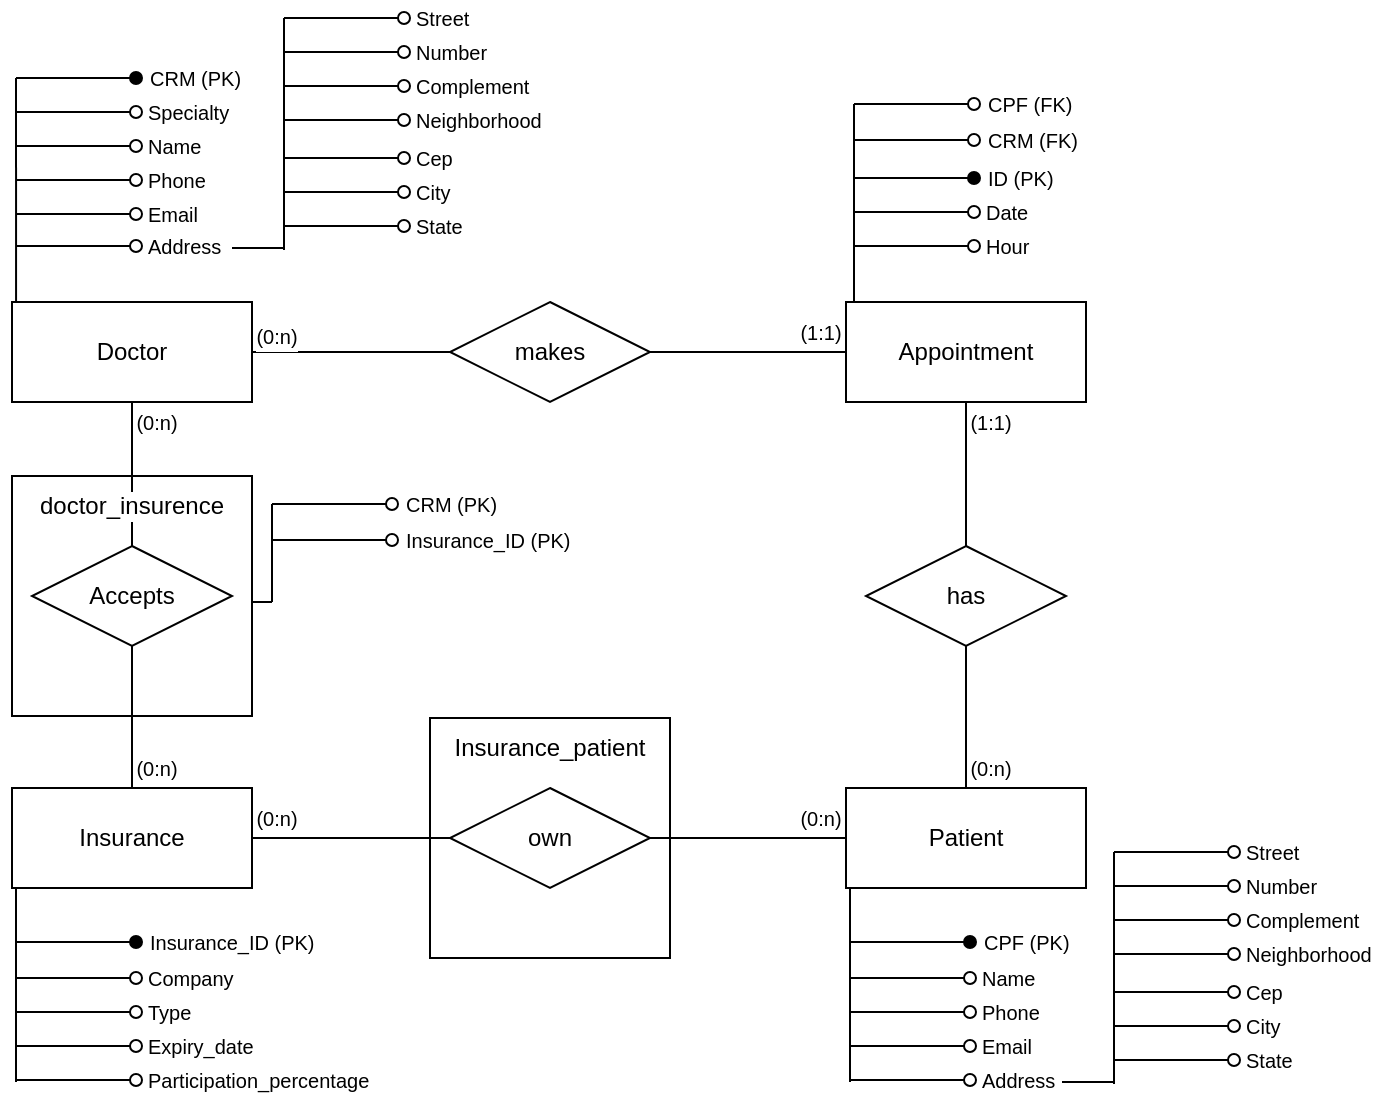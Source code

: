 <mxfile version="24.7.8">
  <diagram name="Página-1" id="bY0rpKTdHIlPoDnQFxaH">
    <mxGraphModel dx="1117" dy="1181" grid="0" gridSize="10" guides="1" tooltips="1" connect="1" arrows="1" fold="1" page="0" pageScale="1" pageWidth="827" pageHeight="1169" math="0" shadow="0">
      <root>
        <mxCell id="0" />
        <mxCell id="1" parent="0" />
        <mxCell id="wcbFm191Xv4B1f_YWwnQ-242" value="" style="rounded=0;whiteSpace=wrap;html=1;align=left;verticalAlign=middle;fontFamily=Helvetica;fontSize=12;fontColor=default;labelBackgroundColor=default;fillColor=none;gradientColor=none;" vertex="1" parent="1">
          <mxGeometry x="-64" y="-493" width="120" height="120" as="geometry" />
        </mxCell>
        <mxCell id="wcbFm191Xv4B1f_YWwnQ-208" style="edgeStyle=orthogonalEdgeStyle;shape=connector;rounded=0;orthogonalLoop=1;jettySize=auto;html=1;entryX=0.5;entryY=0;entryDx=0;entryDy=0;strokeColor=default;align=center;verticalAlign=middle;fontFamily=Helvetica;fontSize=12;fontColor=default;labelBackgroundColor=default;endArrow=none;endFill=0;" edge="1" parent="1" source="wcbFm191Xv4B1f_YWwnQ-1" target="wcbFm191Xv4B1f_YWwnQ-10">
          <mxGeometry relative="1" as="geometry" />
        </mxCell>
        <mxCell id="wcbFm191Xv4B1f_YWwnQ-210" style="edgeStyle=orthogonalEdgeStyle;shape=connector;rounded=0;orthogonalLoop=1;jettySize=auto;html=1;entryX=0;entryY=0.5;entryDx=0;entryDy=0;strokeColor=default;align=center;verticalAlign=middle;fontFamily=Helvetica;fontSize=12;fontColor=default;labelBackgroundColor=default;endArrow=none;endFill=0;" edge="1" parent="1" source="wcbFm191Xv4B1f_YWwnQ-1" target="wcbFm191Xv4B1f_YWwnQ-5">
          <mxGeometry relative="1" as="geometry" />
        </mxCell>
        <mxCell id="wcbFm191Xv4B1f_YWwnQ-1" value="Doctor" style="rounded=0;whiteSpace=wrap;html=1;" vertex="1" parent="1">
          <mxGeometry x="-64" y="-580" width="120" height="50" as="geometry" />
        </mxCell>
        <mxCell id="wcbFm191Xv4B1f_YWwnQ-211" style="edgeStyle=orthogonalEdgeStyle;shape=connector;rounded=0;orthogonalLoop=1;jettySize=auto;html=1;entryX=1;entryY=0.5;entryDx=0;entryDy=0;strokeColor=default;align=center;verticalAlign=middle;fontFamily=Helvetica;fontSize=12;fontColor=default;labelBackgroundColor=default;endArrow=none;endFill=0;" edge="1" parent="1" source="wcbFm191Xv4B1f_YWwnQ-2" target="wcbFm191Xv4B1f_YWwnQ-5">
          <mxGeometry relative="1" as="geometry" />
        </mxCell>
        <mxCell id="wcbFm191Xv4B1f_YWwnQ-2" value="Appointment" style="rounded=0;whiteSpace=wrap;html=1;" vertex="1" parent="1">
          <mxGeometry x="353" y="-580" width="120" height="50" as="geometry" />
        </mxCell>
        <mxCell id="wcbFm191Xv4B1f_YWwnQ-3" value="Patient" style="rounded=0;whiteSpace=wrap;html=1;" vertex="1" parent="1">
          <mxGeometry x="353" y="-337" width="120" height="50" as="geometry" />
        </mxCell>
        <mxCell id="wcbFm191Xv4B1f_YWwnQ-207" style="edgeStyle=orthogonalEdgeStyle;shape=connector;rounded=0;orthogonalLoop=1;jettySize=auto;html=1;entryX=0;entryY=0.5;entryDx=0;entryDy=0;strokeColor=default;align=center;verticalAlign=middle;fontFamily=Helvetica;fontSize=12;fontColor=default;labelBackgroundColor=default;endArrow=none;endFill=0;" edge="1" parent="1" source="wcbFm191Xv4B1f_YWwnQ-4" target="wcbFm191Xv4B1f_YWwnQ-11">
          <mxGeometry relative="1" as="geometry" />
        </mxCell>
        <mxCell id="wcbFm191Xv4B1f_YWwnQ-4" value="Insurance" style="rounded=0;whiteSpace=wrap;html=1;" vertex="1" parent="1">
          <mxGeometry x="-64" y="-337" width="120" height="50" as="geometry" />
        </mxCell>
        <mxCell id="wcbFm191Xv4B1f_YWwnQ-5" value="makes" style="rhombus;whiteSpace=wrap;html=1;rounded=0;strokeColor=default;align=center;verticalAlign=middle;fontFamily=Helvetica;fontSize=12;fontColor=default;fillColor=default;" vertex="1" parent="1">
          <mxGeometry x="155" y="-580" width="100" height="50" as="geometry" />
        </mxCell>
        <mxCell id="wcbFm191Xv4B1f_YWwnQ-201" style="edgeStyle=orthogonalEdgeStyle;rounded=0;orthogonalLoop=1;jettySize=auto;html=1;entryX=0.5;entryY=1;entryDx=0;entryDy=0;fontFamily=Helvetica;fontSize=12;fontColor=default;endArrow=none;endFill=0;" edge="1" parent="1" source="wcbFm191Xv4B1f_YWwnQ-9" target="wcbFm191Xv4B1f_YWwnQ-2">
          <mxGeometry relative="1" as="geometry" />
        </mxCell>
        <mxCell id="wcbFm191Xv4B1f_YWwnQ-202" style="edgeStyle=orthogonalEdgeStyle;rounded=0;orthogonalLoop=1;jettySize=auto;html=1;entryX=0.5;entryY=0;entryDx=0;entryDy=0;fontFamily=Helvetica;fontSize=12;fontColor=default;endArrow=none;endFill=0;" edge="1" parent="1" source="wcbFm191Xv4B1f_YWwnQ-9" target="wcbFm191Xv4B1f_YWwnQ-3">
          <mxGeometry relative="1" as="geometry" />
        </mxCell>
        <mxCell id="wcbFm191Xv4B1f_YWwnQ-9" value="has" style="rhombus;whiteSpace=wrap;html=1;rounded=0;strokeColor=default;align=center;verticalAlign=middle;fontFamily=Helvetica;fontSize=12;fontColor=default;fillColor=default;" vertex="1" parent="1">
          <mxGeometry x="363" y="-458" width="100" height="50" as="geometry" />
        </mxCell>
        <mxCell id="wcbFm191Xv4B1f_YWwnQ-209" style="edgeStyle=orthogonalEdgeStyle;shape=connector;rounded=0;orthogonalLoop=1;jettySize=auto;html=1;strokeColor=default;align=center;verticalAlign=middle;fontFamily=Helvetica;fontSize=12;fontColor=default;labelBackgroundColor=default;endArrow=none;endFill=0;" edge="1" parent="1" source="wcbFm191Xv4B1f_YWwnQ-10" target="wcbFm191Xv4B1f_YWwnQ-4">
          <mxGeometry relative="1" as="geometry" />
        </mxCell>
        <mxCell id="wcbFm191Xv4B1f_YWwnQ-10" value="Accepts" style="rhombus;whiteSpace=wrap;html=1;rounded=0;strokeColor=default;align=center;verticalAlign=middle;fontFamily=Helvetica;fontSize=12;fontColor=default;fillColor=default;" vertex="1" parent="1">
          <mxGeometry x="-54" y="-458" width="100" height="50" as="geometry" />
        </mxCell>
        <mxCell id="wcbFm191Xv4B1f_YWwnQ-203" style="edgeStyle=orthogonalEdgeStyle;shape=connector;rounded=0;orthogonalLoop=1;jettySize=auto;html=1;entryX=0;entryY=0.5;entryDx=0;entryDy=0;strokeColor=default;align=center;verticalAlign=middle;fontFamily=Helvetica;fontSize=12;fontColor=default;labelBackgroundColor=default;endArrow=none;endFill=0;" edge="1" parent="1" source="wcbFm191Xv4B1f_YWwnQ-11" target="wcbFm191Xv4B1f_YWwnQ-3">
          <mxGeometry relative="1" as="geometry" />
        </mxCell>
        <mxCell id="wcbFm191Xv4B1f_YWwnQ-11" value="own" style="rhombus;whiteSpace=wrap;html=1;rounded=0;strokeColor=default;align=center;verticalAlign=middle;fontFamily=Helvetica;fontSize=12;fontColor=default;fillColor=default;" vertex="1" parent="1">
          <mxGeometry x="155" y="-337" width="100" height="50" as="geometry" />
        </mxCell>
        <mxCell id="wcbFm191Xv4B1f_YWwnQ-29" value="" style="group" vertex="1" connectable="0" parent="1">
          <mxGeometry x="-62" y="-667" width="102" height="17" as="geometry" />
        </mxCell>
        <mxCell id="wcbFm191Xv4B1f_YWwnQ-30" value="" style="endArrow=oval;html=1;rounded=0;fontFamily=Helvetica;fontSize=12;fontColor=default;strokeColor=default;entryX=0.5;entryY=0;entryDx=0;entryDy=0;endFill=0;" edge="1" parent="wcbFm191Xv4B1f_YWwnQ-29">
          <mxGeometry width="50" height="50" relative="1" as="geometry">
            <mxPoint y="9" as="sourcePoint" />
            <mxPoint x="60" y="9" as="targetPoint" />
          </mxGeometry>
        </mxCell>
        <mxCell id="wcbFm191Xv4B1f_YWwnQ-31" value="&lt;span style=&quot;font-size: 10px;&quot;&gt;Name&lt;/span&gt;" style="text;html=1;align=left;verticalAlign=middle;whiteSpace=wrap;rounded=0;fontFamily=Helvetica;fontSize=12;fontColor=default;" vertex="1" parent="wcbFm191Xv4B1f_YWwnQ-29">
          <mxGeometry x="64" width="38" height="17" as="geometry" />
        </mxCell>
        <mxCell id="wcbFm191Xv4B1f_YWwnQ-32" value="" style="group" vertex="1" connectable="0" parent="1">
          <mxGeometry x="-62" y="-650" width="102" height="17" as="geometry" />
        </mxCell>
        <mxCell id="wcbFm191Xv4B1f_YWwnQ-33" value="" style="endArrow=oval;html=1;rounded=0;fontFamily=Helvetica;fontSize=12;fontColor=default;strokeColor=default;entryX=0.5;entryY=0;entryDx=0;entryDy=0;endFill=0;" edge="1" parent="wcbFm191Xv4B1f_YWwnQ-32">
          <mxGeometry width="50" height="50" relative="1" as="geometry">
            <mxPoint y="9" as="sourcePoint" />
            <mxPoint x="60" y="9" as="targetPoint" />
          </mxGeometry>
        </mxCell>
        <mxCell id="wcbFm191Xv4B1f_YWwnQ-34" value="&lt;span style=&quot;font-size: 10px;&quot;&gt;Phone&lt;/span&gt;" style="text;html=1;align=left;verticalAlign=middle;whiteSpace=wrap;rounded=0;fontFamily=Helvetica;fontSize=12;fontColor=default;" vertex="1" parent="wcbFm191Xv4B1f_YWwnQ-32">
          <mxGeometry x="64" width="38" height="17" as="geometry" />
        </mxCell>
        <mxCell id="wcbFm191Xv4B1f_YWwnQ-35" value="" style="group" vertex="1" connectable="0" parent="1">
          <mxGeometry x="-62" y="-633" width="102" height="17" as="geometry" />
        </mxCell>
        <mxCell id="wcbFm191Xv4B1f_YWwnQ-36" value="" style="endArrow=oval;html=1;rounded=0;fontFamily=Helvetica;fontSize=12;fontColor=default;strokeColor=default;entryX=0.5;entryY=0;entryDx=0;entryDy=0;endFill=0;" edge="1" parent="wcbFm191Xv4B1f_YWwnQ-35">
          <mxGeometry width="50" height="50" relative="1" as="geometry">
            <mxPoint y="9" as="sourcePoint" />
            <mxPoint x="60" y="9" as="targetPoint" />
          </mxGeometry>
        </mxCell>
        <mxCell id="wcbFm191Xv4B1f_YWwnQ-37" value="&lt;span style=&quot;font-size: 10px;&quot;&gt;Email&lt;/span&gt;" style="text;html=1;align=left;verticalAlign=middle;whiteSpace=wrap;rounded=0;fontFamily=Helvetica;fontSize=12;fontColor=default;" vertex="1" parent="wcbFm191Xv4B1f_YWwnQ-35">
          <mxGeometry x="64" width="38" height="17" as="geometry" />
        </mxCell>
        <mxCell id="wcbFm191Xv4B1f_YWwnQ-39" value="" style="group" vertex="1" connectable="0" parent="1">
          <mxGeometry x="-62" y="-617" width="102" height="17" as="geometry" />
        </mxCell>
        <mxCell id="wcbFm191Xv4B1f_YWwnQ-40" value="" style="endArrow=oval;html=1;rounded=0;fontFamily=Helvetica;fontSize=12;fontColor=default;strokeColor=default;entryX=0.5;entryY=0;entryDx=0;entryDy=0;endFill=0;" edge="1" parent="wcbFm191Xv4B1f_YWwnQ-39">
          <mxGeometry width="50" height="50" relative="1" as="geometry">
            <mxPoint y="9" as="sourcePoint" />
            <mxPoint x="60" y="9" as="targetPoint" />
          </mxGeometry>
        </mxCell>
        <mxCell id="wcbFm191Xv4B1f_YWwnQ-41" value="&lt;span style=&quot;font-size: 10px;&quot;&gt;Address&lt;/span&gt;" style="text;html=1;align=left;verticalAlign=middle;whiteSpace=wrap;rounded=0;fontFamily=Helvetica;fontSize=12;fontColor=default;" vertex="1" parent="wcbFm191Xv4B1f_YWwnQ-39">
          <mxGeometry x="64" width="38" height="17" as="geometry" />
        </mxCell>
        <mxCell id="wcbFm191Xv4B1f_YWwnQ-42" value="" style="group" vertex="1" connectable="0" parent="1">
          <mxGeometry x="-62" y="-684" width="102" height="17" as="geometry" />
        </mxCell>
        <mxCell id="wcbFm191Xv4B1f_YWwnQ-17" value="" style="endArrow=oval;html=1;rounded=0;fontFamily=Helvetica;fontSize=12;fontColor=default;strokeColor=default;entryX=0.5;entryY=0;entryDx=0;entryDy=0;endFill=0;" edge="1" parent="wcbFm191Xv4B1f_YWwnQ-42">
          <mxGeometry width="50" height="50" relative="1" as="geometry">
            <mxPoint y="9" as="sourcePoint" />
            <mxPoint x="60" y="9" as="targetPoint" />
          </mxGeometry>
        </mxCell>
        <mxCell id="wcbFm191Xv4B1f_YWwnQ-26" value="&lt;span style=&quot;font-size: 10px;&quot;&gt;Specialty&lt;/span&gt;" style="text;html=1;align=left;verticalAlign=middle;whiteSpace=wrap;rounded=0;fontFamily=Helvetica;fontSize=12;fontColor=default;" vertex="1" parent="wcbFm191Xv4B1f_YWwnQ-42">
          <mxGeometry x="64" width="38" height="17" as="geometry" />
        </mxCell>
        <mxCell id="wcbFm191Xv4B1f_YWwnQ-89" value="" style="endArrow=none;html=1;rounded=0;fontFamily=Helvetica;fontSize=12;fontColor=default;exitX=0.017;exitY=0;exitDx=0;exitDy=0;exitPerimeter=0;" edge="1" parent="1" source="wcbFm191Xv4B1f_YWwnQ-1">
          <mxGeometry width="50" height="50" relative="1" as="geometry">
            <mxPoint x="-112" y="-642" as="sourcePoint" />
            <mxPoint x="-62" y="-692" as="targetPoint" />
          </mxGeometry>
        </mxCell>
        <mxCell id="wcbFm191Xv4B1f_YWwnQ-92" value="" style="group" vertex="1" connectable="0" parent="1">
          <mxGeometry x="72" y="-731" width="102" height="125" as="geometry" />
        </mxCell>
        <mxCell id="wcbFm191Xv4B1f_YWwnQ-43" value="" style="group" vertex="1" connectable="0" parent="wcbFm191Xv4B1f_YWwnQ-92">
          <mxGeometry width="102" height="17" as="geometry" />
        </mxCell>
        <mxCell id="wcbFm191Xv4B1f_YWwnQ-44" value="" style="endArrow=oval;html=1;rounded=0;fontFamily=Helvetica;fontSize=12;fontColor=default;strokeColor=default;entryX=0.5;entryY=0;entryDx=0;entryDy=0;endFill=0;" edge="1" parent="wcbFm191Xv4B1f_YWwnQ-43">
          <mxGeometry width="50" height="50" relative="1" as="geometry">
            <mxPoint y="9" as="sourcePoint" />
            <mxPoint x="60" y="9" as="targetPoint" />
          </mxGeometry>
        </mxCell>
        <mxCell id="wcbFm191Xv4B1f_YWwnQ-45" value="&lt;span style=&quot;font-size: 10px;&quot;&gt;Street&lt;/span&gt;" style="text;html=1;align=left;verticalAlign=middle;whiteSpace=wrap;rounded=0;fontFamily=Helvetica;fontSize=12;fontColor=default;" vertex="1" parent="wcbFm191Xv4B1f_YWwnQ-43">
          <mxGeometry x="64" width="38" height="17" as="geometry" />
        </mxCell>
        <mxCell id="wcbFm191Xv4B1f_YWwnQ-46" value="" style="group" vertex="1" connectable="0" parent="wcbFm191Xv4B1f_YWwnQ-92">
          <mxGeometry y="17" width="102" height="17" as="geometry" />
        </mxCell>
        <mxCell id="wcbFm191Xv4B1f_YWwnQ-47" value="" style="endArrow=oval;html=1;rounded=0;fontFamily=Helvetica;fontSize=12;fontColor=default;strokeColor=default;entryX=0.5;entryY=0;entryDx=0;entryDy=0;endFill=0;" edge="1" parent="wcbFm191Xv4B1f_YWwnQ-46">
          <mxGeometry width="50" height="50" relative="1" as="geometry">
            <mxPoint y="9" as="sourcePoint" />
            <mxPoint x="60" y="9" as="targetPoint" />
          </mxGeometry>
        </mxCell>
        <mxCell id="wcbFm191Xv4B1f_YWwnQ-48" value="&lt;span style=&quot;font-size: 10px;&quot;&gt;Number&lt;/span&gt;" style="text;html=1;align=left;verticalAlign=middle;whiteSpace=wrap;rounded=0;fontFamily=Helvetica;fontSize=12;fontColor=default;" vertex="1" parent="wcbFm191Xv4B1f_YWwnQ-46">
          <mxGeometry x="64" width="38" height="17" as="geometry" />
        </mxCell>
        <mxCell id="wcbFm191Xv4B1f_YWwnQ-61" value="" style="group" vertex="1" connectable="0" parent="wcbFm191Xv4B1f_YWwnQ-92">
          <mxGeometry y="34" width="102" height="17" as="geometry" />
        </mxCell>
        <mxCell id="wcbFm191Xv4B1f_YWwnQ-62" value="" style="endArrow=oval;html=1;rounded=0;fontFamily=Helvetica;fontSize=12;fontColor=default;strokeColor=default;entryX=0.5;entryY=0;entryDx=0;entryDy=0;endFill=0;" edge="1" parent="wcbFm191Xv4B1f_YWwnQ-61">
          <mxGeometry width="50" height="50" relative="1" as="geometry">
            <mxPoint y="9" as="sourcePoint" />
            <mxPoint x="60" y="9" as="targetPoint" />
          </mxGeometry>
        </mxCell>
        <mxCell id="wcbFm191Xv4B1f_YWwnQ-63" value="&lt;span style=&quot;font-size: 10px;&quot;&gt;Complement&lt;/span&gt;" style="text;html=1;align=left;verticalAlign=middle;whiteSpace=wrap;rounded=0;fontFamily=Helvetica;fontSize=12;fontColor=default;" vertex="1" parent="wcbFm191Xv4B1f_YWwnQ-61">
          <mxGeometry x="64" width="38" height="17" as="geometry" />
        </mxCell>
        <mxCell id="wcbFm191Xv4B1f_YWwnQ-73" value="" style="group" vertex="1" connectable="0" parent="wcbFm191Xv4B1f_YWwnQ-92">
          <mxGeometry y="51" width="102" height="17" as="geometry" />
        </mxCell>
        <mxCell id="wcbFm191Xv4B1f_YWwnQ-74" value="" style="endArrow=oval;html=1;rounded=0;fontFamily=Helvetica;fontSize=12;fontColor=default;strokeColor=default;entryX=0.5;entryY=0;entryDx=0;entryDy=0;endFill=0;" edge="1" parent="wcbFm191Xv4B1f_YWwnQ-73">
          <mxGeometry width="50" height="50" relative="1" as="geometry">
            <mxPoint y="9" as="sourcePoint" />
            <mxPoint x="60" y="9" as="targetPoint" />
          </mxGeometry>
        </mxCell>
        <mxCell id="wcbFm191Xv4B1f_YWwnQ-75" value="&lt;span style=&quot;font-size: 10px;&quot;&gt;Neighborhood&lt;/span&gt;" style="text;html=1;align=left;verticalAlign=middle;whiteSpace=wrap;rounded=0;fontFamily=Helvetica;fontSize=12;fontColor=default;" vertex="1" parent="wcbFm191Xv4B1f_YWwnQ-73">
          <mxGeometry x="64" width="38" height="17" as="geometry" />
        </mxCell>
        <mxCell id="wcbFm191Xv4B1f_YWwnQ-76" value="" style="group" vertex="1" connectable="0" parent="wcbFm191Xv4B1f_YWwnQ-92">
          <mxGeometry y="70" width="102" height="17" as="geometry" />
        </mxCell>
        <mxCell id="wcbFm191Xv4B1f_YWwnQ-77" value="" style="endArrow=oval;html=1;rounded=0;fontFamily=Helvetica;fontSize=12;fontColor=default;strokeColor=default;entryX=0.5;entryY=0;entryDx=0;entryDy=0;endFill=0;" edge="1" parent="wcbFm191Xv4B1f_YWwnQ-76">
          <mxGeometry width="50" height="50" relative="1" as="geometry">
            <mxPoint y="9" as="sourcePoint" />
            <mxPoint x="60" y="9" as="targetPoint" />
          </mxGeometry>
        </mxCell>
        <mxCell id="wcbFm191Xv4B1f_YWwnQ-78" value="&lt;span style=&quot;font-size: 10px;&quot;&gt;Cep&lt;/span&gt;" style="text;html=1;align=left;verticalAlign=middle;whiteSpace=wrap;rounded=0;fontFamily=Helvetica;fontSize=12;fontColor=default;" vertex="1" parent="wcbFm191Xv4B1f_YWwnQ-76">
          <mxGeometry x="64" width="38" height="17" as="geometry" />
        </mxCell>
        <mxCell id="wcbFm191Xv4B1f_YWwnQ-79" value="" style="group" vertex="1" connectable="0" parent="wcbFm191Xv4B1f_YWwnQ-92">
          <mxGeometry y="87" width="102" height="17" as="geometry" />
        </mxCell>
        <mxCell id="wcbFm191Xv4B1f_YWwnQ-80" value="" style="endArrow=oval;html=1;rounded=0;fontFamily=Helvetica;fontSize=12;fontColor=default;strokeColor=default;entryX=0.5;entryY=0;entryDx=0;entryDy=0;endFill=0;" edge="1" parent="wcbFm191Xv4B1f_YWwnQ-79">
          <mxGeometry width="50" height="50" relative="1" as="geometry">
            <mxPoint y="9" as="sourcePoint" />
            <mxPoint x="60" y="9" as="targetPoint" />
          </mxGeometry>
        </mxCell>
        <mxCell id="wcbFm191Xv4B1f_YWwnQ-81" value="&lt;span style=&quot;font-size: 10px;&quot;&gt;City&lt;/span&gt;" style="text;html=1;align=left;verticalAlign=middle;whiteSpace=wrap;rounded=0;fontFamily=Helvetica;fontSize=12;fontColor=default;" vertex="1" parent="wcbFm191Xv4B1f_YWwnQ-79">
          <mxGeometry x="64" width="38" height="17" as="geometry" />
        </mxCell>
        <mxCell id="wcbFm191Xv4B1f_YWwnQ-82" value="" style="group" vertex="1" connectable="0" parent="wcbFm191Xv4B1f_YWwnQ-92">
          <mxGeometry y="104" width="102" height="17" as="geometry" />
        </mxCell>
        <mxCell id="wcbFm191Xv4B1f_YWwnQ-83" value="" style="endArrow=oval;html=1;rounded=0;fontFamily=Helvetica;fontSize=12;fontColor=default;strokeColor=default;entryX=0.5;entryY=0;entryDx=0;entryDy=0;endFill=0;" edge="1" parent="wcbFm191Xv4B1f_YWwnQ-82">
          <mxGeometry width="50" height="50" relative="1" as="geometry">
            <mxPoint y="9" as="sourcePoint" />
            <mxPoint x="60" y="9" as="targetPoint" />
          </mxGeometry>
        </mxCell>
        <mxCell id="wcbFm191Xv4B1f_YWwnQ-84" value="&lt;span style=&quot;font-size: 10px;&quot;&gt;State&lt;/span&gt;" style="text;html=1;align=left;verticalAlign=middle;whiteSpace=wrap;rounded=0;fontFamily=Helvetica;fontSize=12;fontColor=default;" vertex="1" parent="wcbFm191Xv4B1f_YWwnQ-82">
          <mxGeometry x="64" width="38" height="17" as="geometry" />
        </mxCell>
        <mxCell id="wcbFm191Xv4B1f_YWwnQ-90" value="" style="endArrow=none;html=1;rounded=0;fontFamily=Helvetica;fontSize=12;fontColor=default;" edge="1" parent="wcbFm191Xv4B1f_YWwnQ-92">
          <mxGeometry width="50" height="50" relative="1" as="geometry">
            <mxPoint y="125" as="sourcePoint" />
            <mxPoint y="9" as="targetPoint" />
          </mxGeometry>
        </mxCell>
        <mxCell id="wcbFm191Xv4B1f_YWwnQ-97" value="" style="endArrow=none;html=1;rounded=0;fontFamily=Helvetica;fontSize=12;fontColor=default;strokeColor=default;endFill=0;" edge="1" parent="1">
          <mxGeometry width="50" height="50" relative="1" as="geometry">
            <mxPoint x="46" y="-607" as="sourcePoint" />
            <mxPoint x="72" y="-607" as="targetPoint" />
          </mxGeometry>
        </mxCell>
        <mxCell id="wcbFm191Xv4B1f_YWwnQ-101" value="" style="group" vertex="1" connectable="0" parent="1">
          <mxGeometry x="357" y="-617" width="102" height="17" as="geometry" />
        </mxCell>
        <mxCell id="wcbFm191Xv4B1f_YWwnQ-102" value="" style="endArrow=oval;html=1;rounded=0;fontFamily=Helvetica;fontSize=12;fontColor=default;strokeColor=default;entryX=0.5;entryY=0;entryDx=0;entryDy=0;endFill=0;" edge="1" parent="wcbFm191Xv4B1f_YWwnQ-101">
          <mxGeometry width="50" height="50" relative="1" as="geometry">
            <mxPoint y="9" as="sourcePoint" />
            <mxPoint x="60" y="9" as="targetPoint" />
          </mxGeometry>
        </mxCell>
        <mxCell id="wcbFm191Xv4B1f_YWwnQ-103" value="&lt;span style=&quot;font-size: 10px;&quot;&gt;Hour&lt;/span&gt;" style="text;html=1;align=left;verticalAlign=middle;whiteSpace=wrap;rounded=0;fontFamily=Helvetica;fontSize=12;fontColor=default;" vertex="1" parent="wcbFm191Xv4B1f_YWwnQ-101">
          <mxGeometry x="64" width="38" height="17" as="geometry" />
        </mxCell>
        <mxCell id="wcbFm191Xv4B1f_YWwnQ-113" value="" style="group" vertex="1" connectable="0" parent="1">
          <mxGeometry x="357" y="-634" width="102" height="17" as="geometry" />
        </mxCell>
        <mxCell id="wcbFm191Xv4B1f_YWwnQ-114" value="" style="endArrow=oval;html=1;rounded=0;fontFamily=Helvetica;fontSize=12;fontColor=default;strokeColor=default;entryX=0.5;entryY=0;entryDx=0;entryDy=0;endFill=0;" edge="1" parent="wcbFm191Xv4B1f_YWwnQ-113">
          <mxGeometry width="50" height="50" relative="1" as="geometry">
            <mxPoint y="9" as="sourcePoint" />
            <mxPoint x="60" y="9" as="targetPoint" />
          </mxGeometry>
        </mxCell>
        <mxCell id="wcbFm191Xv4B1f_YWwnQ-115" value="&lt;span style=&quot;font-size: 10px;&quot;&gt;Date&lt;/span&gt;" style="text;html=1;align=left;verticalAlign=middle;whiteSpace=wrap;rounded=0;fontFamily=Helvetica;fontSize=12;fontColor=default;" vertex="1" parent="wcbFm191Xv4B1f_YWwnQ-113">
          <mxGeometry x="64" width="38" height="17" as="geometry" />
        </mxCell>
        <mxCell id="wcbFm191Xv4B1f_YWwnQ-116" value="" style="endArrow=none;html=1;rounded=0;fontFamily=Helvetica;fontSize=12;fontColor=default;exitX=0.017;exitY=0;exitDx=0;exitDy=0;exitPerimeter=0;" edge="1" parent="1">
          <mxGeometry width="50" height="50" relative="1" as="geometry">
            <mxPoint x="357" y="-580" as="sourcePoint" />
            <mxPoint x="357" y="-679" as="targetPoint" />
          </mxGeometry>
        </mxCell>
        <mxCell id="wcbFm191Xv4B1f_YWwnQ-117" value="" style="group" vertex="1" connectable="0" parent="1">
          <mxGeometry x="357" y="-651" width="116" height="17" as="geometry" />
        </mxCell>
        <mxCell id="wcbFm191Xv4B1f_YWwnQ-99" value="" style="endArrow=oval;html=1;rounded=0;fontFamily=Helvetica;fontSize=12;fontColor=default;strokeColor=default;entryX=0.5;entryY=0;entryDx=0;entryDy=0;endFill=1;" edge="1" parent="wcbFm191Xv4B1f_YWwnQ-117">
          <mxGeometry width="50" height="50" relative="1" as="geometry">
            <mxPoint y="9" as="sourcePoint" />
            <mxPoint x="60" y="9" as="targetPoint" />
          </mxGeometry>
        </mxCell>
        <mxCell id="wcbFm191Xv4B1f_YWwnQ-100" value="&lt;font style=&quot;font-size: 10px;&quot;&gt;ID (PK)&lt;/font&gt;" style="text;html=1;align=left;verticalAlign=middle;whiteSpace=wrap;rounded=0;fontFamily=Helvetica;fontSize=12;fontColor=default;" vertex="1" parent="wcbFm191Xv4B1f_YWwnQ-117">
          <mxGeometry x="65" width="51" height="17" as="geometry" />
        </mxCell>
        <mxCell id="wcbFm191Xv4B1f_YWwnQ-118" value="" style="group" vertex="1" connectable="0" parent="1">
          <mxGeometry x="-62" y="-701" width="116" height="17" as="geometry" />
        </mxCell>
        <mxCell id="wcbFm191Xv4B1f_YWwnQ-16" value="" style="endArrow=oval;html=1;rounded=0;fontFamily=Helvetica;fontSize=12;fontColor=default;strokeColor=default;entryX=0.5;entryY=0;entryDx=0;entryDy=0;endFill=1;" edge="1" parent="wcbFm191Xv4B1f_YWwnQ-118">
          <mxGeometry width="50" height="50" relative="1" as="geometry">
            <mxPoint y="9" as="sourcePoint" />
            <mxPoint x="60" y="9" as="targetPoint" />
          </mxGeometry>
        </mxCell>
        <mxCell id="wcbFm191Xv4B1f_YWwnQ-18" value="&lt;font style=&quot;font-size: 10px;&quot;&gt;CRM (PK)&lt;/font&gt;" style="text;html=1;align=left;verticalAlign=middle;whiteSpace=wrap;rounded=0;fontFamily=Helvetica;fontSize=12;fontColor=default;movable=1;resizable=1;rotatable=1;deletable=1;editable=1;locked=0;connectable=1;" vertex="1" parent="wcbFm191Xv4B1f_YWwnQ-118">
          <mxGeometry x="65" width="51" height="17" as="geometry" />
        </mxCell>
        <mxCell id="wcbFm191Xv4B1f_YWwnQ-119" value="" style="group" vertex="1" connectable="0" parent="1">
          <mxGeometry x="355" y="-234" width="102" height="17" as="geometry" />
        </mxCell>
        <mxCell id="wcbFm191Xv4B1f_YWwnQ-120" value="" style="endArrow=oval;html=1;rounded=0;fontFamily=Helvetica;fontSize=12;fontColor=default;strokeColor=default;entryX=0.5;entryY=0;entryDx=0;entryDy=0;endFill=0;" edge="1" parent="wcbFm191Xv4B1f_YWwnQ-119">
          <mxGeometry width="50" height="50" relative="1" as="geometry">
            <mxPoint y="9" as="sourcePoint" />
            <mxPoint x="60" y="9" as="targetPoint" />
          </mxGeometry>
        </mxCell>
        <mxCell id="wcbFm191Xv4B1f_YWwnQ-121" value="&lt;span style=&quot;font-size: 10px;&quot;&gt;Phone&lt;/span&gt;" style="text;html=1;align=left;verticalAlign=middle;whiteSpace=wrap;rounded=0;fontFamily=Helvetica;fontSize=12;fontColor=default;" vertex="1" parent="wcbFm191Xv4B1f_YWwnQ-119">
          <mxGeometry x="64" width="38" height="17" as="geometry" />
        </mxCell>
        <mxCell id="wcbFm191Xv4B1f_YWwnQ-122" value="" style="group" vertex="1" connectable="0" parent="1">
          <mxGeometry x="355" y="-217" width="102" height="17" as="geometry" />
        </mxCell>
        <mxCell id="wcbFm191Xv4B1f_YWwnQ-123" value="" style="endArrow=oval;html=1;rounded=0;fontFamily=Helvetica;fontSize=12;fontColor=default;strokeColor=default;entryX=0.5;entryY=0;entryDx=0;entryDy=0;endFill=0;" edge="1" parent="wcbFm191Xv4B1f_YWwnQ-122">
          <mxGeometry width="50" height="50" relative="1" as="geometry">
            <mxPoint y="9" as="sourcePoint" />
            <mxPoint x="60" y="9" as="targetPoint" />
          </mxGeometry>
        </mxCell>
        <mxCell id="wcbFm191Xv4B1f_YWwnQ-124" value="&lt;span style=&quot;font-size: 10px;&quot;&gt;Email&lt;/span&gt;" style="text;html=1;align=left;verticalAlign=middle;whiteSpace=wrap;rounded=0;fontFamily=Helvetica;fontSize=12;fontColor=default;" vertex="1" parent="wcbFm191Xv4B1f_YWwnQ-122">
          <mxGeometry x="64" width="38" height="17" as="geometry" />
        </mxCell>
        <mxCell id="wcbFm191Xv4B1f_YWwnQ-125" value="" style="group" vertex="1" connectable="0" parent="1">
          <mxGeometry x="355" y="-200" width="102" height="17" as="geometry" />
        </mxCell>
        <mxCell id="wcbFm191Xv4B1f_YWwnQ-126" value="" style="endArrow=oval;html=1;rounded=0;fontFamily=Helvetica;fontSize=12;fontColor=default;strokeColor=default;entryX=0.5;entryY=0;entryDx=0;entryDy=0;endFill=0;" edge="1" parent="wcbFm191Xv4B1f_YWwnQ-125">
          <mxGeometry width="50" height="50" relative="1" as="geometry">
            <mxPoint y="9" as="sourcePoint" />
            <mxPoint x="60" y="9" as="targetPoint" />
          </mxGeometry>
        </mxCell>
        <mxCell id="wcbFm191Xv4B1f_YWwnQ-127" value="&lt;span style=&quot;font-size: 10px;&quot;&gt;Address&lt;/span&gt;" style="text;html=1;align=left;verticalAlign=middle;whiteSpace=wrap;rounded=0;fontFamily=Helvetica;fontSize=12;fontColor=default;" vertex="1" parent="wcbFm191Xv4B1f_YWwnQ-125">
          <mxGeometry x="64" width="38" height="17" as="geometry" />
        </mxCell>
        <mxCell id="wcbFm191Xv4B1f_YWwnQ-131" value="" style="group" vertex="1" connectable="0" parent="1">
          <mxGeometry x="355" y="-251" width="102" height="17" as="geometry" />
        </mxCell>
        <mxCell id="wcbFm191Xv4B1f_YWwnQ-132" value="" style="endArrow=oval;html=1;rounded=0;fontFamily=Helvetica;fontSize=12;fontColor=default;strokeColor=default;entryX=0.5;entryY=0;entryDx=0;entryDy=0;endFill=0;" edge="1" parent="wcbFm191Xv4B1f_YWwnQ-131">
          <mxGeometry width="50" height="50" relative="1" as="geometry">
            <mxPoint y="9" as="sourcePoint" />
            <mxPoint x="60" y="9" as="targetPoint" />
          </mxGeometry>
        </mxCell>
        <mxCell id="wcbFm191Xv4B1f_YWwnQ-133" value="&lt;span style=&quot;font-size: 10px;&quot;&gt;Name&lt;/span&gt;" style="text;html=1;align=left;verticalAlign=middle;whiteSpace=wrap;rounded=0;fontFamily=Helvetica;fontSize=12;fontColor=default;" vertex="1" parent="wcbFm191Xv4B1f_YWwnQ-131">
          <mxGeometry x="64" width="38" height="17" as="geometry" />
        </mxCell>
        <mxCell id="wcbFm191Xv4B1f_YWwnQ-134" value="" style="endArrow=none;html=1;rounded=0;fontFamily=Helvetica;fontSize=12;fontColor=default;" edge="1" parent="1">
          <mxGeometry width="50" height="50" relative="1" as="geometry">
            <mxPoint x="355" y="-190" as="sourcePoint" />
            <mxPoint x="355" y="-287" as="targetPoint" />
          </mxGeometry>
        </mxCell>
        <mxCell id="wcbFm191Xv4B1f_YWwnQ-142" value="" style="group" vertex="1" connectable="0" parent="1">
          <mxGeometry x="355" y="-269" width="116" height="17" as="geometry" />
        </mxCell>
        <mxCell id="wcbFm191Xv4B1f_YWwnQ-143" value="" style="endArrow=oval;html=1;rounded=0;fontFamily=Helvetica;fontSize=12;fontColor=default;strokeColor=default;entryX=0.5;entryY=0;entryDx=0;entryDy=0;endFill=1;" edge="1" parent="wcbFm191Xv4B1f_YWwnQ-142">
          <mxGeometry width="50" height="50" relative="1" as="geometry">
            <mxPoint y="9" as="sourcePoint" />
            <mxPoint x="60" y="9" as="targetPoint" />
          </mxGeometry>
        </mxCell>
        <mxCell id="wcbFm191Xv4B1f_YWwnQ-144" value="&lt;font style=&quot;font-size: 10px;&quot;&gt;CPF (PK)&lt;/font&gt;" style="text;html=1;align=left;verticalAlign=middle;whiteSpace=wrap;rounded=0;fontFamily=Helvetica;fontSize=12;fontColor=default;movable=1;resizable=1;rotatable=1;deletable=1;editable=1;locked=0;connectable=1;" vertex="1" parent="wcbFm191Xv4B1f_YWwnQ-142">
          <mxGeometry x="65" width="51" height="17" as="geometry" />
        </mxCell>
        <mxCell id="wcbFm191Xv4B1f_YWwnQ-161" value="" style="group" vertex="1" connectable="0" parent="1">
          <mxGeometry x="487" y="-314" width="102" height="125" as="geometry" />
        </mxCell>
        <mxCell id="wcbFm191Xv4B1f_YWwnQ-162" value="" style="group" vertex="1" connectable="0" parent="wcbFm191Xv4B1f_YWwnQ-161">
          <mxGeometry width="102" height="17" as="geometry" />
        </mxCell>
        <mxCell id="wcbFm191Xv4B1f_YWwnQ-163" value="" style="endArrow=oval;html=1;rounded=0;fontFamily=Helvetica;fontSize=12;fontColor=default;strokeColor=default;entryX=0.5;entryY=0;entryDx=0;entryDy=0;endFill=0;" edge="1" parent="wcbFm191Xv4B1f_YWwnQ-162">
          <mxGeometry width="50" height="50" relative="1" as="geometry">
            <mxPoint y="9" as="sourcePoint" />
            <mxPoint x="60" y="9" as="targetPoint" />
          </mxGeometry>
        </mxCell>
        <mxCell id="wcbFm191Xv4B1f_YWwnQ-164" value="&lt;span style=&quot;font-size: 10px;&quot;&gt;Street&lt;/span&gt;" style="text;html=1;align=left;verticalAlign=middle;whiteSpace=wrap;rounded=0;fontFamily=Helvetica;fontSize=12;fontColor=default;" vertex="1" parent="wcbFm191Xv4B1f_YWwnQ-162">
          <mxGeometry x="64" width="38" height="17" as="geometry" />
        </mxCell>
        <mxCell id="wcbFm191Xv4B1f_YWwnQ-165" value="" style="group" vertex="1" connectable="0" parent="wcbFm191Xv4B1f_YWwnQ-161">
          <mxGeometry y="17" width="102" height="17" as="geometry" />
        </mxCell>
        <mxCell id="wcbFm191Xv4B1f_YWwnQ-166" value="" style="endArrow=oval;html=1;rounded=0;fontFamily=Helvetica;fontSize=12;fontColor=default;strokeColor=default;entryX=0.5;entryY=0;entryDx=0;entryDy=0;endFill=0;" edge="1" parent="wcbFm191Xv4B1f_YWwnQ-165">
          <mxGeometry width="50" height="50" relative="1" as="geometry">
            <mxPoint y="9" as="sourcePoint" />
            <mxPoint x="60" y="9" as="targetPoint" />
          </mxGeometry>
        </mxCell>
        <mxCell id="wcbFm191Xv4B1f_YWwnQ-167" value="&lt;span style=&quot;font-size: 10px;&quot;&gt;Number&lt;/span&gt;" style="text;html=1;align=left;verticalAlign=middle;whiteSpace=wrap;rounded=0;fontFamily=Helvetica;fontSize=12;fontColor=default;" vertex="1" parent="wcbFm191Xv4B1f_YWwnQ-165">
          <mxGeometry x="64" width="38" height="17" as="geometry" />
        </mxCell>
        <mxCell id="wcbFm191Xv4B1f_YWwnQ-168" value="" style="group" vertex="1" connectable="0" parent="wcbFm191Xv4B1f_YWwnQ-161">
          <mxGeometry y="34" width="102" height="17" as="geometry" />
        </mxCell>
        <mxCell id="wcbFm191Xv4B1f_YWwnQ-169" value="" style="endArrow=oval;html=1;rounded=0;fontFamily=Helvetica;fontSize=12;fontColor=default;strokeColor=default;entryX=0.5;entryY=0;entryDx=0;entryDy=0;endFill=0;" edge="1" parent="wcbFm191Xv4B1f_YWwnQ-168">
          <mxGeometry width="50" height="50" relative="1" as="geometry">
            <mxPoint y="9" as="sourcePoint" />
            <mxPoint x="60" y="9" as="targetPoint" />
          </mxGeometry>
        </mxCell>
        <mxCell id="wcbFm191Xv4B1f_YWwnQ-170" value="&lt;span style=&quot;font-size: 10px;&quot;&gt;Complement&lt;/span&gt;" style="text;html=1;align=left;verticalAlign=middle;whiteSpace=wrap;rounded=0;fontFamily=Helvetica;fontSize=12;fontColor=default;" vertex="1" parent="wcbFm191Xv4B1f_YWwnQ-168">
          <mxGeometry x="64" width="38" height="17" as="geometry" />
        </mxCell>
        <mxCell id="wcbFm191Xv4B1f_YWwnQ-171" value="" style="group" vertex="1" connectable="0" parent="wcbFm191Xv4B1f_YWwnQ-161">
          <mxGeometry y="51" width="102" height="17" as="geometry" />
        </mxCell>
        <mxCell id="wcbFm191Xv4B1f_YWwnQ-172" value="" style="endArrow=oval;html=1;rounded=0;fontFamily=Helvetica;fontSize=12;fontColor=default;strokeColor=default;entryX=0.5;entryY=0;entryDx=0;entryDy=0;endFill=0;" edge="1" parent="wcbFm191Xv4B1f_YWwnQ-171">
          <mxGeometry width="50" height="50" relative="1" as="geometry">
            <mxPoint y="9" as="sourcePoint" />
            <mxPoint x="60" y="9" as="targetPoint" />
          </mxGeometry>
        </mxCell>
        <mxCell id="wcbFm191Xv4B1f_YWwnQ-173" value="&lt;span style=&quot;font-size: 10px;&quot;&gt;Neighborhood&lt;/span&gt;" style="text;html=1;align=left;verticalAlign=middle;whiteSpace=wrap;rounded=0;fontFamily=Helvetica;fontSize=12;fontColor=default;" vertex="1" parent="wcbFm191Xv4B1f_YWwnQ-171">
          <mxGeometry x="64" width="38" height="17" as="geometry" />
        </mxCell>
        <mxCell id="wcbFm191Xv4B1f_YWwnQ-174" value="" style="group" vertex="1" connectable="0" parent="wcbFm191Xv4B1f_YWwnQ-161">
          <mxGeometry y="70" width="102" height="17" as="geometry" />
        </mxCell>
        <mxCell id="wcbFm191Xv4B1f_YWwnQ-175" value="" style="endArrow=oval;html=1;rounded=0;fontFamily=Helvetica;fontSize=12;fontColor=default;strokeColor=default;entryX=0.5;entryY=0;entryDx=0;entryDy=0;endFill=0;" edge="1" parent="wcbFm191Xv4B1f_YWwnQ-174">
          <mxGeometry width="50" height="50" relative="1" as="geometry">
            <mxPoint y="9" as="sourcePoint" />
            <mxPoint x="60" y="9" as="targetPoint" />
          </mxGeometry>
        </mxCell>
        <mxCell id="wcbFm191Xv4B1f_YWwnQ-176" value="&lt;span style=&quot;font-size: 10px;&quot;&gt;Cep&lt;/span&gt;" style="text;html=1;align=left;verticalAlign=middle;whiteSpace=wrap;rounded=0;fontFamily=Helvetica;fontSize=12;fontColor=default;" vertex="1" parent="wcbFm191Xv4B1f_YWwnQ-174">
          <mxGeometry x="64" width="38" height="17" as="geometry" />
        </mxCell>
        <mxCell id="wcbFm191Xv4B1f_YWwnQ-177" value="" style="group" vertex="1" connectable="0" parent="wcbFm191Xv4B1f_YWwnQ-161">
          <mxGeometry y="87" width="102" height="17" as="geometry" />
        </mxCell>
        <mxCell id="wcbFm191Xv4B1f_YWwnQ-178" value="" style="endArrow=oval;html=1;rounded=0;fontFamily=Helvetica;fontSize=12;fontColor=default;strokeColor=default;entryX=0.5;entryY=0;entryDx=0;entryDy=0;endFill=0;" edge="1" parent="wcbFm191Xv4B1f_YWwnQ-177">
          <mxGeometry width="50" height="50" relative="1" as="geometry">
            <mxPoint y="9" as="sourcePoint" />
            <mxPoint x="60" y="9" as="targetPoint" />
          </mxGeometry>
        </mxCell>
        <mxCell id="wcbFm191Xv4B1f_YWwnQ-179" value="&lt;span style=&quot;font-size: 10px;&quot;&gt;City&lt;/span&gt;" style="text;html=1;align=left;verticalAlign=middle;whiteSpace=wrap;rounded=0;fontFamily=Helvetica;fontSize=12;fontColor=default;" vertex="1" parent="wcbFm191Xv4B1f_YWwnQ-177">
          <mxGeometry x="64" width="38" height="17" as="geometry" />
        </mxCell>
        <mxCell id="wcbFm191Xv4B1f_YWwnQ-180" value="" style="group" vertex="1" connectable="0" parent="wcbFm191Xv4B1f_YWwnQ-161">
          <mxGeometry y="104" width="102" height="17" as="geometry" />
        </mxCell>
        <mxCell id="wcbFm191Xv4B1f_YWwnQ-181" value="" style="endArrow=oval;html=1;rounded=0;fontFamily=Helvetica;fontSize=12;fontColor=default;strokeColor=default;entryX=0.5;entryY=0;entryDx=0;entryDy=0;endFill=0;" edge="1" parent="wcbFm191Xv4B1f_YWwnQ-180">
          <mxGeometry width="50" height="50" relative="1" as="geometry">
            <mxPoint y="9" as="sourcePoint" />
            <mxPoint x="60" y="9" as="targetPoint" />
          </mxGeometry>
        </mxCell>
        <mxCell id="wcbFm191Xv4B1f_YWwnQ-182" value="&lt;span style=&quot;font-size: 10px;&quot;&gt;State&lt;/span&gt;" style="text;html=1;align=left;verticalAlign=middle;whiteSpace=wrap;rounded=0;fontFamily=Helvetica;fontSize=12;fontColor=default;" vertex="1" parent="wcbFm191Xv4B1f_YWwnQ-180">
          <mxGeometry x="64" width="38" height="17" as="geometry" />
        </mxCell>
        <mxCell id="wcbFm191Xv4B1f_YWwnQ-183" value="" style="endArrow=none;html=1;rounded=0;fontFamily=Helvetica;fontSize=12;fontColor=default;" edge="1" parent="wcbFm191Xv4B1f_YWwnQ-161">
          <mxGeometry width="50" height="50" relative="1" as="geometry">
            <mxPoint y="125" as="sourcePoint" />
            <mxPoint y="9" as="targetPoint" />
          </mxGeometry>
        </mxCell>
        <mxCell id="wcbFm191Xv4B1f_YWwnQ-184" value="" style="endArrow=none;html=1;rounded=0;fontFamily=Helvetica;fontSize=12;fontColor=default;strokeColor=default;endFill=0;" edge="1" parent="1">
          <mxGeometry width="50" height="50" relative="1" as="geometry">
            <mxPoint x="461" y="-190" as="sourcePoint" />
            <mxPoint x="487" y="-190" as="targetPoint" />
          </mxGeometry>
        </mxCell>
        <mxCell id="wcbFm191Xv4B1f_YWwnQ-185" value="" style="group" vertex="1" connectable="0" parent="1">
          <mxGeometry x="-62" y="-234" width="102" height="17" as="geometry" />
        </mxCell>
        <mxCell id="wcbFm191Xv4B1f_YWwnQ-186" value="" style="endArrow=oval;html=1;rounded=0;fontFamily=Helvetica;fontSize=12;fontColor=default;strokeColor=default;entryX=0.5;entryY=0;entryDx=0;entryDy=0;endFill=0;" edge="1" parent="wcbFm191Xv4B1f_YWwnQ-185">
          <mxGeometry width="50" height="50" relative="1" as="geometry">
            <mxPoint y="9" as="sourcePoint" />
            <mxPoint x="60" y="9" as="targetPoint" />
          </mxGeometry>
        </mxCell>
        <mxCell id="wcbFm191Xv4B1f_YWwnQ-187" value="&lt;span style=&quot;font-size: 10px;&quot;&gt;Type&lt;/span&gt;" style="text;html=1;align=left;verticalAlign=middle;whiteSpace=wrap;rounded=0;fontFamily=Helvetica;fontSize=12;fontColor=default;" vertex="1" parent="wcbFm191Xv4B1f_YWwnQ-185">
          <mxGeometry x="64" width="38" height="17" as="geometry" />
        </mxCell>
        <mxCell id="wcbFm191Xv4B1f_YWwnQ-188" value="" style="group" vertex="1" connectable="0" parent="1">
          <mxGeometry x="-62" y="-217" width="102" height="17" as="geometry" />
        </mxCell>
        <mxCell id="wcbFm191Xv4B1f_YWwnQ-189" value="" style="endArrow=oval;html=1;rounded=0;fontFamily=Helvetica;fontSize=12;fontColor=default;strokeColor=default;entryX=0.5;entryY=0;entryDx=0;entryDy=0;endFill=0;" edge="1" parent="wcbFm191Xv4B1f_YWwnQ-188">
          <mxGeometry width="50" height="50" relative="1" as="geometry">
            <mxPoint y="9" as="sourcePoint" />
            <mxPoint x="60" y="9" as="targetPoint" />
          </mxGeometry>
        </mxCell>
        <mxCell id="wcbFm191Xv4B1f_YWwnQ-190" value="&lt;span style=&quot;font-size: 10px;&quot;&gt;Expiry_date&lt;/span&gt;" style="text;html=1;align=left;verticalAlign=middle;whiteSpace=wrap;rounded=0;fontFamily=Helvetica;fontSize=12;fontColor=default;" vertex="1" parent="wcbFm191Xv4B1f_YWwnQ-188">
          <mxGeometry x="64" width="38" height="17" as="geometry" />
        </mxCell>
        <mxCell id="wcbFm191Xv4B1f_YWwnQ-191" value="" style="group" vertex="1" connectable="0" parent="1">
          <mxGeometry x="-62" y="-200" width="102" height="17" as="geometry" />
        </mxCell>
        <mxCell id="wcbFm191Xv4B1f_YWwnQ-192" value="" style="endArrow=oval;html=1;rounded=0;fontFamily=Helvetica;fontSize=12;fontColor=default;strokeColor=default;entryX=0.5;entryY=0;entryDx=0;entryDy=0;endFill=0;" edge="1" parent="wcbFm191Xv4B1f_YWwnQ-191">
          <mxGeometry width="50" height="50" relative="1" as="geometry">
            <mxPoint y="9" as="sourcePoint" />
            <mxPoint x="60" y="9" as="targetPoint" />
          </mxGeometry>
        </mxCell>
        <mxCell id="wcbFm191Xv4B1f_YWwnQ-193" value="&lt;span style=&quot;font-size: 10px;&quot;&gt;Participation_percentage&lt;/span&gt;" style="text;html=1;align=left;verticalAlign=middle;whiteSpace=wrap;rounded=0;fontFamily=Helvetica;fontSize=12;fontColor=default;" vertex="1" parent="wcbFm191Xv4B1f_YWwnQ-191">
          <mxGeometry x="64" width="38" height="17" as="geometry" />
        </mxCell>
        <mxCell id="wcbFm191Xv4B1f_YWwnQ-194" value="" style="group" vertex="1" connectable="0" parent="1">
          <mxGeometry x="-62" y="-251" width="102" height="17" as="geometry" />
        </mxCell>
        <mxCell id="wcbFm191Xv4B1f_YWwnQ-195" value="" style="endArrow=oval;html=1;rounded=0;fontFamily=Helvetica;fontSize=12;fontColor=default;strokeColor=default;entryX=0.5;entryY=0;entryDx=0;entryDy=0;endFill=0;" edge="1" parent="wcbFm191Xv4B1f_YWwnQ-194">
          <mxGeometry width="50" height="50" relative="1" as="geometry">
            <mxPoint y="9" as="sourcePoint" />
            <mxPoint x="60" y="9" as="targetPoint" />
          </mxGeometry>
        </mxCell>
        <mxCell id="wcbFm191Xv4B1f_YWwnQ-196" value="&lt;span style=&quot;font-size: 10px;&quot;&gt;Company&lt;/span&gt;" style="text;html=1;align=left;verticalAlign=middle;whiteSpace=wrap;rounded=0;fontFamily=Helvetica;fontSize=12;fontColor=default;" vertex="1" parent="wcbFm191Xv4B1f_YWwnQ-194">
          <mxGeometry x="64" width="38" height="17" as="geometry" />
        </mxCell>
        <mxCell id="wcbFm191Xv4B1f_YWwnQ-197" value="" style="endArrow=none;html=1;rounded=0;fontFamily=Helvetica;fontSize=12;fontColor=default;" edge="1" parent="1">
          <mxGeometry width="50" height="50" relative="1" as="geometry">
            <mxPoint x="-62" y="-190" as="sourcePoint" />
            <mxPoint x="-62" y="-287" as="targetPoint" />
          </mxGeometry>
        </mxCell>
        <mxCell id="wcbFm191Xv4B1f_YWwnQ-198" value="" style="group" vertex="1" connectable="0" parent="1">
          <mxGeometry x="-62" y="-269" width="157" height="17" as="geometry" />
        </mxCell>
        <mxCell id="wcbFm191Xv4B1f_YWwnQ-199" value="" style="endArrow=oval;html=1;rounded=0;fontFamily=Helvetica;fontSize=12;fontColor=default;strokeColor=default;entryX=0.5;entryY=0;entryDx=0;entryDy=0;endFill=1;" edge="1" parent="wcbFm191Xv4B1f_YWwnQ-198">
          <mxGeometry width="50" height="50" relative="1" as="geometry">
            <mxPoint y="9" as="sourcePoint" />
            <mxPoint x="60" y="9" as="targetPoint" />
          </mxGeometry>
        </mxCell>
        <mxCell id="wcbFm191Xv4B1f_YWwnQ-200" value="&lt;font style=&quot;font-size: 10px;&quot;&gt;Insurance_ID (PK)&lt;/font&gt;" style="text;html=1;align=left;verticalAlign=middle;whiteSpace=wrap;rounded=0;fontFamily=Helvetica;fontSize=12;fontColor=default;movable=1;resizable=1;rotatable=1;deletable=1;editable=1;locked=0;connectable=1;" vertex="1" parent="wcbFm191Xv4B1f_YWwnQ-198">
          <mxGeometry x="65" width="92" height="17" as="geometry" />
        </mxCell>
        <mxCell id="wcbFm191Xv4B1f_YWwnQ-212" value="&lt;font style=&quot;font-size: 10px;&quot;&gt;(0:n)&lt;/font&gt;" style="text;html=1;align=center;verticalAlign=middle;whiteSpace=wrap;rounded=0;fontFamily=Helvetica;fontSize=12;fontColor=default;labelBackgroundColor=default;" vertex="1" parent="1">
          <mxGeometry x="56" y="-573" width="25" height="20" as="geometry" />
        </mxCell>
        <mxCell id="wcbFm191Xv4B1f_YWwnQ-213" value="&lt;font style=&quot;font-size: 10px;&quot;&gt;(1:1)&lt;/font&gt;" style="text;html=1;align=center;verticalAlign=middle;whiteSpace=wrap;rounded=0;fontFamily=Helvetica;fontSize=12;fontColor=default;labelBackgroundColor=default;" vertex="1" parent="1">
          <mxGeometry x="328" y="-575" width="25" height="20" as="geometry" />
        </mxCell>
        <mxCell id="wcbFm191Xv4B1f_YWwnQ-214" value="&lt;font style=&quot;font-size: 10px;&quot;&gt;(0:n)&lt;/font&gt;" style="text;html=1;align=center;verticalAlign=middle;whiteSpace=wrap;rounded=0;fontFamily=Helvetica;fontSize=12;fontColor=default;labelBackgroundColor=default;" vertex="1" parent="1">
          <mxGeometry x="-4" y="-530" width="25" height="20" as="geometry" />
        </mxCell>
        <mxCell id="wcbFm191Xv4B1f_YWwnQ-215" value="&lt;font style=&quot;font-size: 10px;&quot;&gt;(0:n)&lt;/font&gt;" style="text;html=1;align=center;verticalAlign=middle;whiteSpace=wrap;rounded=0;fontFamily=Helvetica;fontSize=12;fontColor=default;labelBackgroundColor=default;" vertex="1" parent="1">
          <mxGeometry x="-4" y="-357" width="25" height="20" as="geometry" />
        </mxCell>
        <mxCell id="wcbFm191Xv4B1f_YWwnQ-216" value="&lt;font style=&quot;font-size: 10px;&quot;&gt;(1:1)&lt;/font&gt;" style="text;html=1;align=center;verticalAlign=middle;whiteSpace=wrap;rounded=0;fontFamily=Helvetica;fontSize=12;fontColor=default;labelBackgroundColor=default;" vertex="1" parent="1">
          <mxGeometry x="413" y="-530" width="25" height="20" as="geometry" />
        </mxCell>
        <mxCell id="wcbFm191Xv4B1f_YWwnQ-217" value="&lt;font style=&quot;font-size: 10px;&quot;&gt;(0:n)&lt;/font&gt;" style="text;html=1;align=center;verticalAlign=middle;whiteSpace=wrap;rounded=0;fontFamily=Helvetica;fontSize=12;fontColor=default;labelBackgroundColor=default;" vertex="1" parent="1">
          <mxGeometry x="413" y="-357" width="25" height="20" as="geometry" />
        </mxCell>
        <mxCell id="wcbFm191Xv4B1f_YWwnQ-218" value="&lt;font style=&quot;font-size: 10px;&quot;&gt;(0:n)&lt;/font&gt;" style="text;html=1;align=center;verticalAlign=middle;whiteSpace=wrap;rounded=0;fontFamily=Helvetica;fontSize=12;fontColor=default;labelBackgroundColor=default;" vertex="1" parent="1">
          <mxGeometry x="328" y="-332" width="25" height="20" as="geometry" />
        </mxCell>
        <mxCell id="wcbFm191Xv4B1f_YWwnQ-219" value="&lt;font style=&quot;font-size: 10px;&quot;&gt;(0:n)&lt;/font&gt;" style="text;html=1;align=center;verticalAlign=middle;whiteSpace=wrap;rounded=0;fontFamily=Helvetica;fontSize=12;fontColor=default;labelBackgroundColor=default;" vertex="1" parent="1">
          <mxGeometry x="56" y="-332" width="25" height="20" as="geometry" />
        </mxCell>
        <mxCell id="wcbFm191Xv4B1f_YWwnQ-220" value="" style="group" vertex="1" connectable="0" parent="1">
          <mxGeometry x="357" y="-670" width="116" height="17" as="geometry" />
        </mxCell>
        <mxCell id="wcbFm191Xv4B1f_YWwnQ-221" value="" style="endArrow=oval;html=1;rounded=0;fontFamily=Helvetica;fontSize=12;fontColor=default;strokeColor=default;entryX=0.5;entryY=0;entryDx=0;entryDy=0;endFill=0;" edge="1" parent="wcbFm191Xv4B1f_YWwnQ-220">
          <mxGeometry width="50" height="50" relative="1" as="geometry">
            <mxPoint y="9" as="sourcePoint" />
            <mxPoint x="60" y="9" as="targetPoint" />
          </mxGeometry>
        </mxCell>
        <mxCell id="wcbFm191Xv4B1f_YWwnQ-222" value="&lt;font style=&quot;font-size: 10px;&quot;&gt;CRM (FK)&lt;/font&gt;" style="text;html=1;align=left;verticalAlign=middle;whiteSpace=wrap;rounded=0;fontFamily=Helvetica;fontSize=12;fontColor=default;movable=1;resizable=1;rotatable=1;deletable=1;editable=1;locked=0;connectable=1;" vertex="1" parent="wcbFm191Xv4B1f_YWwnQ-220">
          <mxGeometry x="65" width="51" height="17" as="geometry" />
        </mxCell>
        <mxCell id="wcbFm191Xv4B1f_YWwnQ-223" value="" style="group" vertex="1" connectable="0" parent="1">
          <mxGeometry x="357" y="-688" width="116" height="17" as="geometry" />
        </mxCell>
        <mxCell id="wcbFm191Xv4B1f_YWwnQ-224" value="" style="endArrow=oval;html=1;rounded=0;fontFamily=Helvetica;fontSize=12;fontColor=default;strokeColor=default;entryX=0.5;entryY=0;entryDx=0;entryDy=0;endFill=0;" edge="1" parent="wcbFm191Xv4B1f_YWwnQ-223">
          <mxGeometry width="50" height="50" relative="1" as="geometry">
            <mxPoint y="9" as="sourcePoint" />
            <mxPoint x="60" y="9" as="targetPoint" />
          </mxGeometry>
        </mxCell>
        <mxCell id="wcbFm191Xv4B1f_YWwnQ-225" value="&lt;font style=&quot;font-size: 10px;&quot;&gt;CPF (FK)&lt;/font&gt;" style="text;html=1;align=left;verticalAlign=middle;whiteSpace=wrap;rounded=0;fontFamily=Helvetica;fontSize=12;fontColor=default;movable=1;resizable=1;rotatable=1;deletable=1;editable=1;locked=0;connectable=1;" vertex="1" parent="wcbFm191Xv4B1f_YWwnQ-223">
          <mxGeometry x="65" width="51" height="17" as="geometry" />
        </mxCell>
        <mxCell id="wcbFm191Xv4B1f_YWwnQ-226" value="" style="rounded=0;whiteSpace=wrap;html=1;align=left;verticalAlign=middle;fontFamily=Helvetica;fontSize=12;fontColor=default;labelBackgroundColor=default;fillColor=none;gradientColor=none;" vertex="1" parent="1">
          <mxGeometry x="145" y="-372" width="120" height="120" as="geometry" />
        </mxCell>
        <mxCell id="wcbFm191Xv4B1f_YWwnQ-227" value="Insurance_patient" style="text;html=1;align=center;verticalAlign=middle;whiteSpace=wrap;rounded=0;fontFamily=Helvetica;fontSize=12;fontColor=default;labelBackgroundColor=default;" vertex="1" parent="1">
          <mxGeometry x="147" y="-372" width="116" height="30" as="geometry" />
        </mxCell>
        <mxCell id="wcbFm191Xv4B1f_YWwnQ-234" value="" style="group" vertex="1" connectable="0" parent="1">
          <mxGeometry x="66" y="-470" width="157" height="17" as="geometry" />
        </mxCell>
        <mxCell id="wcbFm191Xv4B1f_YWwnQ-235" value="" style="endArrow=oval;html=1;rounded=0;fontFamily=Helvetica;fontSize=12;fontColor=default;strokeColor=default;entryX=0.5;entryY=0;entryDx=0;entryDy=0;endFill=0;" edge="1" parent="wcbFm191Xv4B1f_YWwnQ-234">
          <mxGeometry width="50" height="50" relative="1" as="geometry">
            <mxPoint y="9" as="sourcePoint" />
            <mxPoint x="60" y="9" as="targetPoint" />
          </mxGeometry>
        </mxCell>
        <mxCell id="wcbFm191Xv4B1f_YWwnQ-236" value="&lt;font style=&quot;font-size: 10px;&quot;&gt;Insurance_ID (PK)&lt;/font&gt;" style="text;html=1;align=left;verticalAlign=middle;whiteSpace=wrap;rounded=0;fontFamily=Helvetica;fontSize=12;fontColor=default;movable=1;resizable=1;rotatable=1;deletable=1;editable=1;locked=0;connectable=1;" vertex="1" parent="wcbFm191Xv4B1f_YWwnQ-234">
          <mxGeometry x="65" width="92" height="17" as="geometry" />
        </mxCell>
        <mxCell id="wcbFm191Xv4B1f_YWwnQ-237" value="" style="group" vertex="1" connectable="0" parent="1">
          <mxGeometry x="66" y="-488" width="116" height="17" as="geometry" />
        </mxCell>
        <mxCell id="wcbFm191Xv4B1f_YWwnQ-238" value="" style="endArrow=oval;html=1;rounded=0;fontFamily=Helvetica;fontSize=12;fontColor=default;strokeColor=default;entryX=0.5;entryY=0;entryDx=0;entryDy=0;endFill=0;" edge="1" parent="wcbFm191Xv4B1f_YWwnQ-237">
          <mxGeometry width="50" height="50" relative="1" as="geometry">
            <mxPoint y="9" as="sourcePoint" />
            <mxPoint x="60" y="9" as="targetPoint" />
          </mxGeometry>
        </mxCell>
        <mxCell id="wcbFm191Xv4B1f_YWwnQ-239" value="&lt;font style=&quot;font-size: 10px;&quot;&gt;CRM (PK)&lt;/font&gt;" style="text;html=1;align=left;verticalAlign=middle;whiteSpace=wrap;rounded=0;fontFamily=Helvetica;fontSize=12;fontColor=default;movable=1;resizable=1;rotatable=1;deletable=1;editable=1;locked=0;connectable=1;" vertex="1" parent="wcbFm191Xv4B1f_YWwnQ-237">
          <mxGeometry x="65" width="51" height="17" as="geometry" />
        </mxCell>
        <mxCell id="wcbFm191Xv4B1f_YWwnQ-240" value="" style="endArrow=none;html=1;rounded=0;fontFamily=Helvetica;fontSize=12;fontColor=default;" edge="1" parent="1">
          <mxGeometry width="50" height="50" relative="1" as="geometry">
            <mxPoint x="66" y="-430" as="sourcePoint" />
            <mxPoint x="66" y="-479" as="targetPoint" />
          </mxGeometry>
        </mxCell>
        <mxCell id="wcbFm191Xv4B1f_YWwnQ-241" value="doctor_insurence" style="text;html=1;align=center;verticalAlign=middle;whiteSpace=wrap;rounded=0;fontFamily=Helvetica;fontSize=12;fontColor=default;labelBackgroundColor=default;" vertex="1" parent="1">
          <mxGeometry x="-62" y="-493" width="116" height="30" as="geometry" />
        </mxCell>
        <mxCell id="wcbFm191Xv4B1f_YWwnQ-252" value="" style="endArrow=none;html=1;rounded=0;strokeColor=default;align=center;verticalAlign=middle;fontFamily=Helvetica;fontSize=12;fontColor=default;labelBackgroundColor=default;" edge="1" parent="1">
          <mxGeometry width="50" height="50" relative="1" as="geometry">
            <mxPoint x="56" y="-430" as="sourcePoint" />
            <mxPoint x="66" y="-430" as="targetPoint" />
          </mxGeometry>
        </mxCell>
      </root>
    </mxGraphModel>
  </diagram>
</mxfile>
